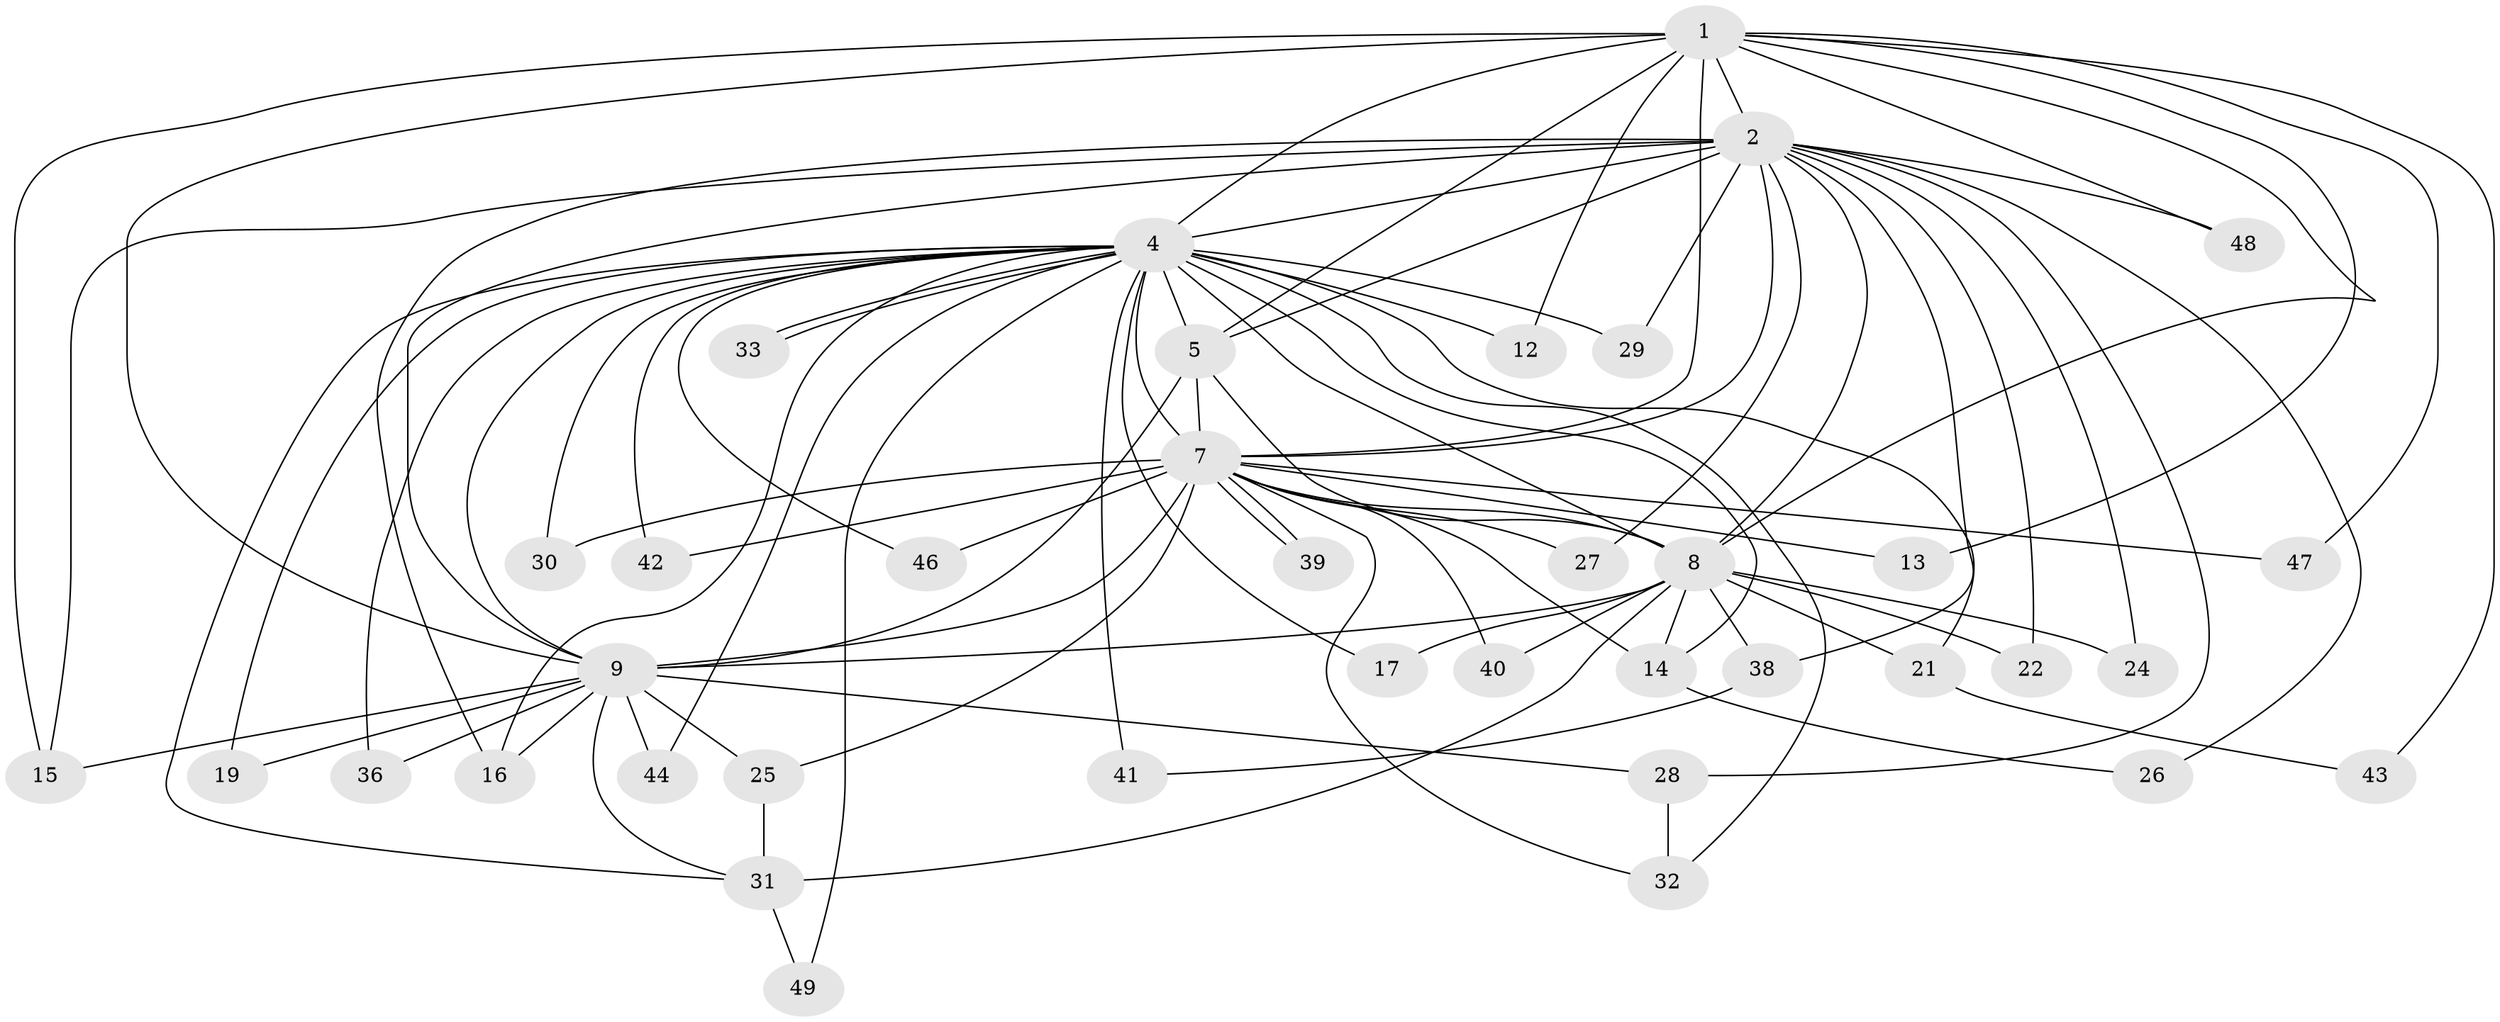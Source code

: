 // original degree distribution, {16: 0.058823529411764705, 13: 0.0392156862745098, 15: 0.0196078431372549, 20: 0.0392156862745098, 9: 0.0196078431372549, 17: 0.0196078431372549, 5: 0.0392156862745098, 2: 0.5882352941176471, 4: 0.0392156862745098, 3: 0.13725490196078433}
// Generated by graph-tools (version 1.1) at 2025/11/02/27/25 16:11:07]
// undirected, 38 vertices, 89 edges
graph export_dot {
graph [start="1"]
  node [color=gray90,style=filled];
  1 [super="+50"];
  2 [super="+3"];
  4 [super="+6"];
  5;
  7 [super="+11"];
  8 [super="+10"];
  9 [super="+18"];
  12;
  13;
  14 [super="+23"];
  15 [super="+34"];
  16;
  17 [super="+20"];
  19;
  21;
  22;
  24;
  25 [super="+45"];
  26;
  27;
  28 [super="+35"];
  29;
  30;
  31 [super="+37"];
  32;
  33;
  36;
  38 [super="+51"];
  39;
  40;
  41;
  42;
  43;
  44;
  46;
  47;
  48;
  49;
  1 -- 2 [weight=2];
  1 -- 4 [weight=2];
  1 -- 5;
  1 -- 7 [weight=2];
  1 -- 8 [weight=2];
  1 -- 9;
  1 -- 12;
  1 -- 13;
  1 -- 43;
  1 -- 47;
  1 -- 48;
  1 -- 15;
  2 -- 4 [weight=4];
  2 -- 5 [weight=2];
  2 -- 7 [weight=2];
  2 -- 8 [weight=4];
  2 -- 9 [weight=2];
  2 -- 22;
  2 -- 26;
  2 -- 27;
  2 -- 48;
  2 -- 38;
  2 -- 15;
  2 -- 16;
  2 -- 24;
  2 -- 28;
  2 -- 29;
  4 -- 5 [weight=2];
  4 -- 7 [weight=2];
  4 -- 8 [weight=4];
  4 -- 9 [weight=2];
  4 -- 12;
  4 -- 14;
  4 -- 19;
  4 -- 21;
  4 -- 29;
  4 -- 33;
  4 -- 33;
  4 -- 42;
  4 -- 44;
  4 -- 46;
  4 -- 49;
  4 -- 16;
  4 -- 17;
  4 -- 30;
  4 -- 31;
  4 -- 32;
  4 -- 36;
  4 -- 41;
  5 -- 7;
  5 -- 8 [weight=2];
  5 -- 9;
  7 -- 8 [weight=3];
  7 -- 9;
  7 -- 14;
  7 -- 27;
  7 -- 30;
  7 -- 32;
  7 -- 39;
  7 -- 39;
  7 -- 40;
  7 -- 42;
  7 -- 46;
  7 -- 47;
  7 -- 25;
  7 -- 13;
  8 -- 9 [weight=2];
  8 -- 17 [weight=2];
  8 -- 21;
  8 -- 24;
  8 -- 38 [weight=2];
  8 -- 14;
  8 -- 40;
  8 -- 22;
  8 -- 31;
  9 -- 15;
  9 -- 19;
  9 -- 25;
  9 -- 28;
  9 -- 36;
  9 -- 44;
  9 -- 31;
  9 -- 16;
  14 -- 26;
  21 -- 43;
  25 -- 31;
  28 -- 32;
  31 -- 49;
  38 -- 41;
}
